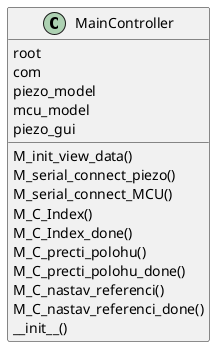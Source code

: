 @startuml
class MainController {
    M_init_view_data()
    M_serial_connect_piezo()
    M_serial_connect_MCU()
    M_C_Index()
    M_C_Index_done()
    M_C_precti_polohu()
    M_C_precti_polohu_done()
    M_C_nastav_referenci()
    M_C_nastav_referenci_done()
        root
    com
    piezo_model
    mcu_model
    piezo_gui
    __init__()
}
@enduml